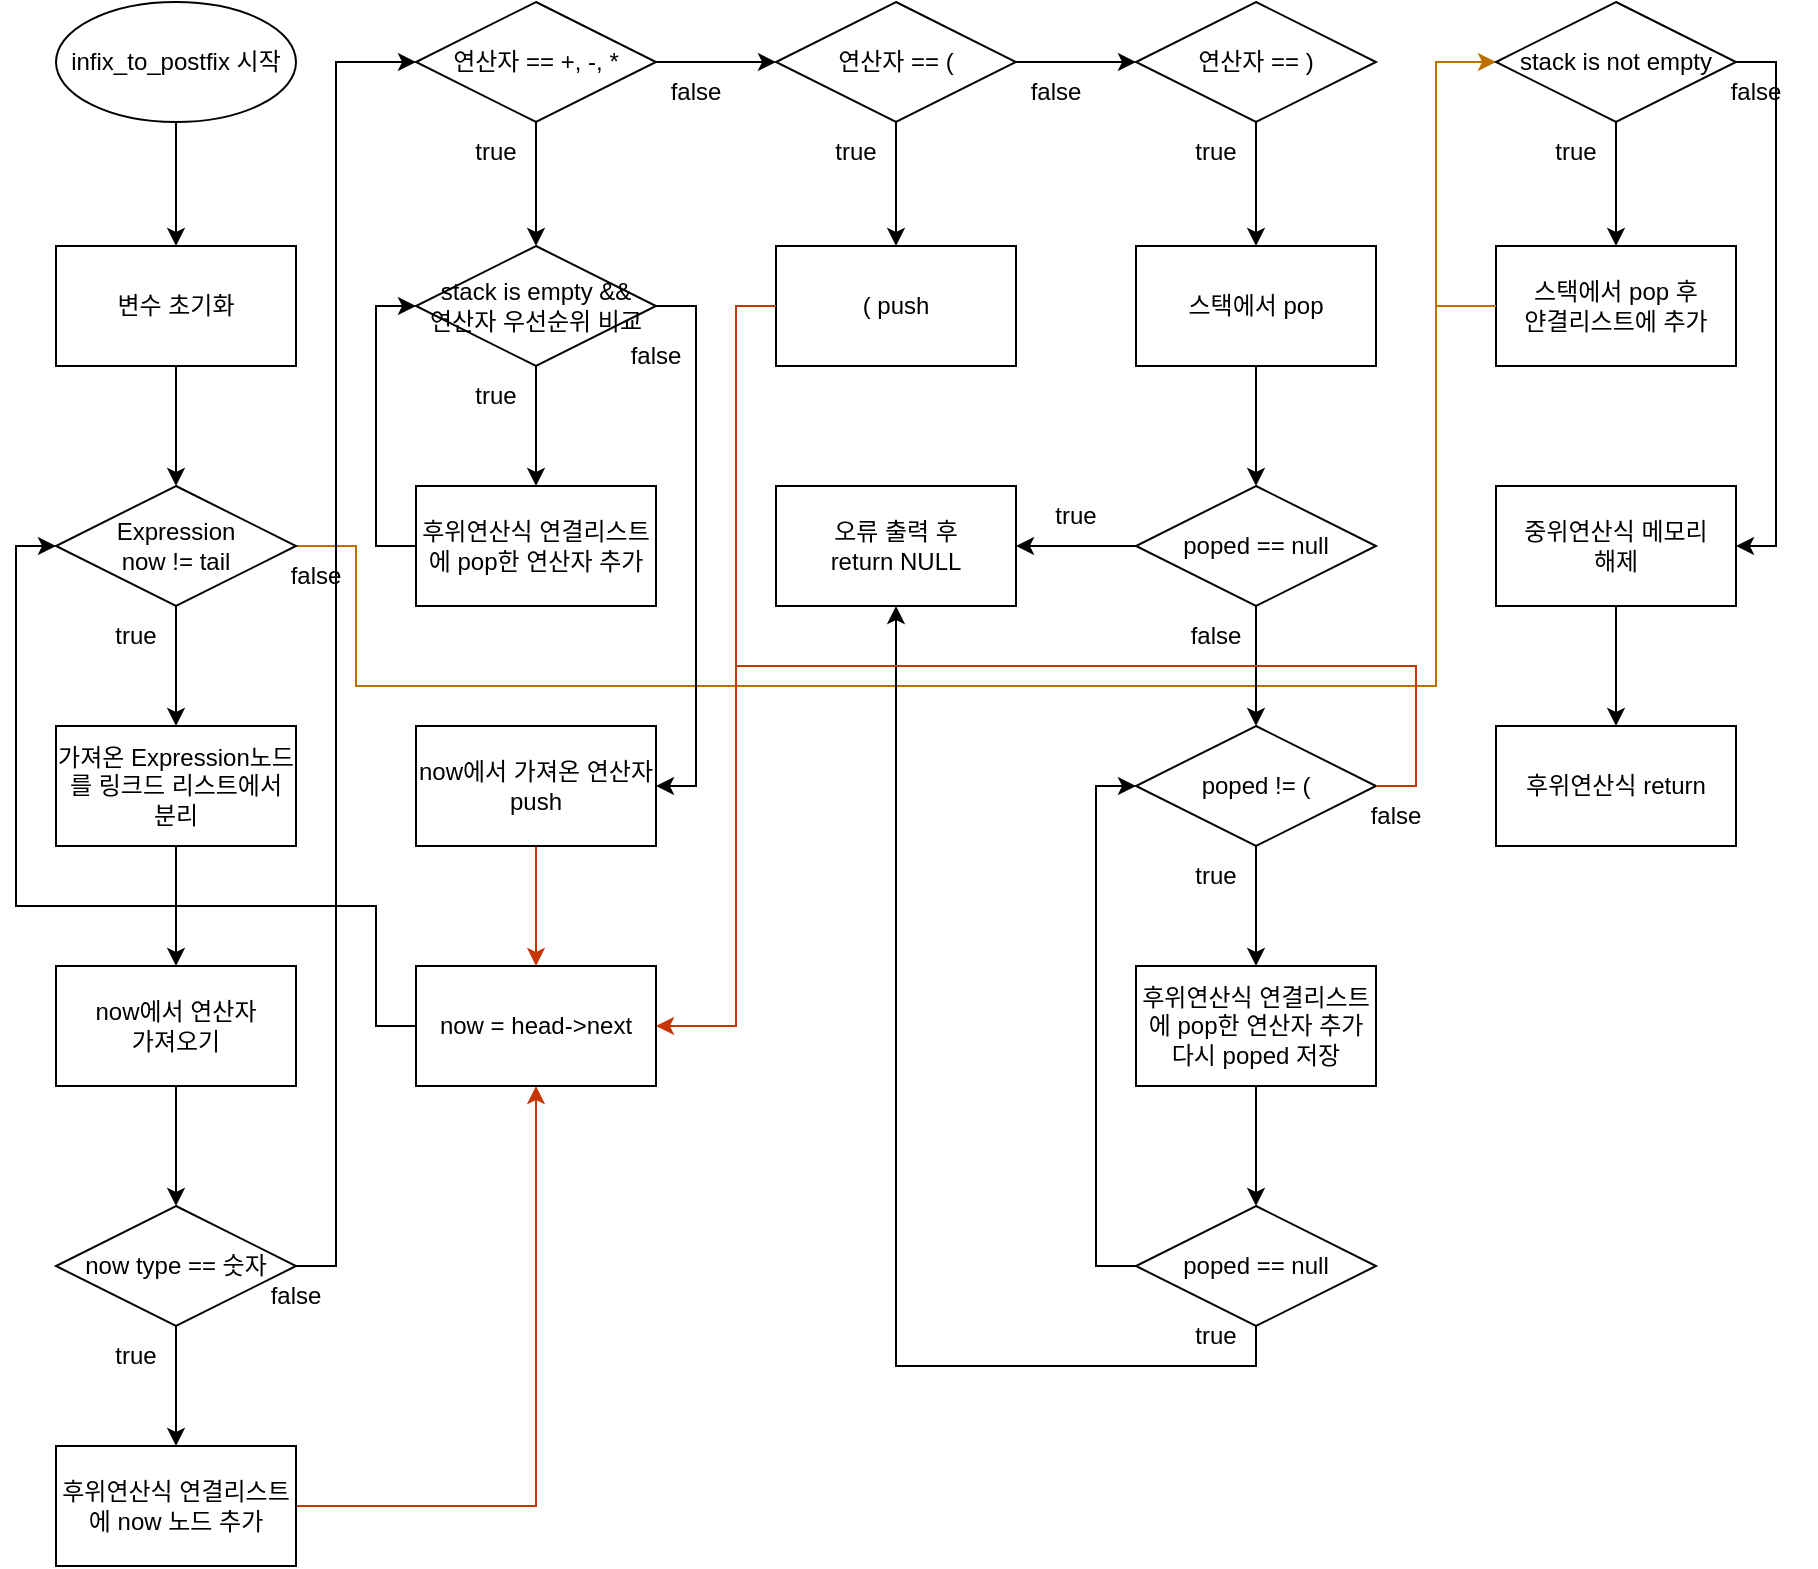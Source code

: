 <mxfile>
    <diagram id="ugpaPNAxpDfUpl22FsLK" name="페이지-1">
        <mxGraphModel dx="1558" dy="974" grid="1" gridSize="10" guides="1" tooltips="1" connect="1" arrows="1" fold="1" page="1" pageScale="1" pageWidth="1600" pageHeight="900" math="0" shadow="0">
            <root>
                <mxCell id="0"/>
                <mxCell id="1" parent="0"/>
                <mxCell id="5" value="" style="edgeStyle=none;html=1;" edge="1" parent="1" source="2" target="4">
                    <mxGeometry relative="1" as="geometry"/>
                </mxCell>
                <mxCell id="2" value="infix_to_postfix 시작" style="ellipse;whiteSpace=wrap;html=1;" vertex="1" parent="1">
                    <mxGeometry x="370" y="59" width="120" height="60" as="geometry"/>
                </mxCell>
                <mxCell id="7" value="" style="edgeStyle=none;html=1;" edge="1" parent="1" source="4" target="6">
                    <mxGeometry relative="1" as="geometry"/>
                </mxCell>
                <mxCell id="4" value="변수 초기화" style="rounded=0;whiteSpace=wrap;html=1;" vertex="1" parent="1">
                    <mxGeometry x="370" y="181" width="120" height="60" as="geometry"/>
                </mxCell>
                <mxCell id="9" value="" style="edgeStyle=none;html=1;" edge="1" parent="1" source="6" target="8">
                    <mxGeometry relative="1" as="geometry"/>
                </mxCell>
                <mxCell id="78" style="edgeStyle=none;rounded=0;html=1;exitX=1;exitY=0.5;exitDx=0;exitDy=0;entryX=0;entryY=0.5;entryDx=0;entryDy=0;fillColor=#f0a30a;strokeColor=#BD7000;" edge="1" parent="1" source="6" target="77">
                    <mxGeometry relative="1" as="geometry">
                        <Array as="points">
                            <mxPoint x="520" y="331"/>
                            <mxPoint x="520" y="401"/>
                            <mxPoint x="1060" y="401"/>
                            <mxPoint x="1060" y="89"/>
                            <mxPoint x="1070" y="89"/>
                        </Array>
                    </mxGeometry>
                </mxCell>
                <mxCell id="6" value="Expression&lt;br&gt;now != tail" style="rhombus;whiteSpace=wrap;html=1;" vertex="1" parent="1">
                    <mxGeometry x="370" y="301" width="120" height="60" as="geometry"/>
                </mxCell>
                <mxCell id="12" value="" style="edgeStyle=none;html=1;" edge="1" parent="1" source="8" target="11">
                    <mxGeometry relative="1" as="geometry"/>
                </mxCell>
                <mxCell id="8" value="가져온 Expression노드를 링크드 리스트에서 분리" style="rounded=0;whiteSpace=wrap;html=1;" vertex="1" parent="1">
                    <mxGeometry x="370" y="421" width="120" height="60" as="geometry"/>
                </mxCell>
                <mxCell id="10" value="true" style="text;html=1;strokeColor=none;fillColor=none;align=center;verticalAlign=middle;whiteSpace=wrap;rounded=0;" vertex="1" parent="1">
                    <mxGeometry x="380" y="361" width="60" height="30" as="geometry"/>
                </mxCell>
                <mxCell id="14" value="" style="edgeStyle=none;html=1;" edge="1" parent="1" source="11" target="13">
                    <mxGeometry relative="1" as="geometry"/>
                </mxCell>
                <mxCell id="11" value="now에서 연산자&lt;br&gt;가져오기" style="rounded=0;whiteSpace=wrap;html=1;" vertex="1" parent="1">
                    <mxGeometry x="370" y="541" width="120" height="60" as="geometry"/>
                </mxCell>
                <mxCell id="16" value="" style="edgeStyle=none;html=1;" edge="1" parent="1" source="13" target="15">
                    <mxGeometry relative="1" as="geometry"/>
                </mxCell>
                <mxCell id="19" style="edgeStyle=none;html=1;entryX=0;entryY=0.5;entryDx=0;entryDy=0;rounded=0;" edge="1" parent="1" source="13" target="17">
                    <mxGeometry relative="1" as="geometry">
                        <Array as="points">
                            <mxPoint x="510" y="691"/>
                            <mxPoint x="510" y="89"/>
                        </Array>
                    </mxGeometry>
                </mxCell>
                <mxCell id="13" value="now type == 숫자" style="rhombus;whiteSpace=wrap;html=1;" vertex="1" parent="1">
                    <mxGeometry x="370" y="661" width="120" height="60" as="geometry"/>
                </mxCell>
                <mxCell id="75" style="edgeStyle=none;rounded=0;html=1;entryX=0.5;entryY=1;entryDx=0;entryDy=0;fillColor=#fa6800;strokeColor=#C73500;" edge="1" parent="1" source="15" target="72">
                    <mxGeometry relative="1" as="geometry">
                        <Array as="points">
                            <mxPoint x="610" y="811"/>
                        </Array>
                    </mxGeometry>
                </mxCell>
                <mxCell id="15" value="후위연산식 연결리스트에 now 노드 추가" style="rounded=0;whiteSpace=wrap;html=1;" vertex="1" parent="1">
                    <mxGeometry x="370" y="781" width="120" height="60" as="geometry"/>
                </mxCell>
                <mxCell id="24" value="" style="edgeStyle=none;rounded=0;html=1;" edge="1" parent="1" source="17" target="23">
                    <mxGeometry relative="1" as="geometry"/>
                </mxCell>
                <mxCell id="36" value="" style="edgeStyle=none;rounded=0;html=1;" edge="1" parent="1" source="17" target="34">
                    <mxGeometry relative="1" as="geometry"/>
                </mxCell>
                <mxCell id="17" value="연산자 == +, -, *" style="rhombus;whiteSpace=wrap;html=1;" vertex="1" parent="1">
                    <mxGeometry x="550" y="59" width="120" height="60" as="geometry"/>
                </mxCell>
                <mxCell id="18" value="true" style="text;html=1;strokeColor=none;fillColor=none;align=center;verticalAlign=middle;whiteSpace=wrap;rounded=0;" vertex="1" parent="1">
                    <mxGeometry x="380" y="721" width="60" height="30" as="geometry"/>
                </mxCell>
                <mxCell id="22" value="false" style="text;html=1;strokeColor=none;fillColor=none;align=center;verticalAlign=middle;whiteSpace=wrap;rounded=0;" vertex="1" parent="1">
                    <mxGeometry x="460" y="691" width="60" height="30" as="geometry"/>
                </mxCell>
                <mxCell id="27" value="" style="edgeStyle=none;rounded=0;html=1;" edge="1" parent="1" source="23" target="26">
                    <mxGeometry relative="1" as="geometry"/>
                </mxCell>
                <mxCell id="31" style="edgeStyle=none;rounded=0;html=1;entryX=1;entryY=0.5;entryDx=0;entryDy=0;" edge="1" parent="1" source="23" target="29">
                    <mxGeometry relative="1" as="geometry">
                        <Array as="points">
                            <mxPoint x="690" y="211"/>
                            <mxPoint x="690" y="451"/>
                        </Array>
                    </mxGeometry>
                </mxCell>
                <mxCell id="23" value="stack is empty &amp;amp;&amp;amp;&lt;br&gt;연산자 우선순위 비교" style="rhombus;whiteSpace=wrap;html=1;" vertex="1" parent="1">
                    <mxGeometry x="550" y="181" width="120" height="60" as="geometry"/>
                </mxCell>
                <mxCell id="25" value="true" style="text;html=1;strokeColor=none;fillColor=none;align=center;verticalAlign=middle;whiteSpace=wrap;rounded=0;" vertex="1" parent="1">
                    <mxGeometry x="560" y="119" width="60" height="30" as="geometry"/>
                </mxCell>
                <mxCell id="28" style="edgeStyle=none;rounded=0;html=1;entryX=0;entryY=0.5;entryDx=0;entryDy=0;" edge="1" parent="1" source="26" target="23">
                    <mxGeometry relative="1" as="geometry">
                        <Array as="points">
                            <mxPoint x="530" y="331"/>
                            <mxPoint x="530" y="211"/>
                        </Array>
                    </mxGeometry>
                </mxCell>
                <mxCell id="26" value="후위연산식 연결리스트에 pop한 연산자 추가" style="rounded=0;whiteSpace=wrap;html=1;" vertex="1" parent="1">
                    <mxGeometry x="550" y="301" width="120" height="60" as="geometry"/>
                </mxCell>
                <mxCell id="73" value="" style="edgeStyle=none;rounded=0;html=1;fillColor=#fa6800;strokeColor=#C73500;" edge="1" parent="1" source="29" target="72">
                    <mxGeometry relative="1" as="geometry"/>
                </mxCell>
                <mxCell id="29" value="now에서 가져온 연산자 push" style="rounded=0;whiteSpace=wrap;html=1;" vertex="1" parent="1">
                    <mxGeometry x="550" y="421" width="120" height="60" as="geometry"/>
                </mxCell>
                <mxCell id="32" value="true" style="text;html=1;strokeColor=none;fillColor=none;align=center;verticalAlign=middle;whiteSpace=wrap;rounded=0;" vertex="1" parent="1">
                    <mxGeometry x="560" y="241" width="60" height="30" as="geometry"/>
                </mxCell>
                <mxCell id="33" value="false" style="text;html=1;strokeColor=none;fillColor=none;align=center;verticalAlign=middle;whiteSpace=wrap;rounded=0;" vertex="1" parent="1">
                    <mxGeometry x="640" y="221" width="60" height="30" as="geometry"/>
                </mxCell>
                <mxCell id="40" value="" style="edgeStyle=none;rounded=0;html=1;" edge="1" parent="1" source="34" target="39">
                    <mxGeometry relative="1" as="geometry"/>
                </mxCell>
                <mxCell id="44" value="" style="edgeStyle=none;rounded=0;html=1;" edge="1" parent="1" source="34" target="43">
                    <mxGeometry relative="1" as="geometry"/>
                </mxCell>
                <mxCell id="34" value="연산자 == (" style="rhombus;whiteSpace=wrap;html=1;" vertex="1" parent="1">
                    <mxGeometry x="730" y="59" width="120" height="60" as="geometry"/>
                </mxCell>
                <mxCell id="37" value="false" style="text;html=1;strokeColor=none;fillColor=none;align=center;verticalAlign=middle;whiteSpace=wrap;rounded=0;" vertex="1" parent="1">
                    <mxGeometry x="660" y="89" width="60" height="30" as="geometry"/>
                </mxCell>
                <mxCell id="39" value="( push" style="rounded=0;whiteSpace=wrap;html=1;" vertex="1" parent="1">
                    <mxGeometry x="730" y="181" width="120" height="60" as="geometry"/>
                </mxCell>
                <mxCell id="41" value="true" style="text;html=1;strokeColor=none;fillColor=none;align=center;verticalAlign=middle;whiteSpace=wrap;rounded=0;" vertex="1" parent="1">
                    <mxGeometry x="740" y="119" width="60" height="30" as="geometry"/>
                </mxCell>
                <mxCell id="42" value="" style="endArrow=none;html=1;rounded=0;fillColor=#fa6800;strokeColor=#C73500;entryX=0;entryY=0.5;entryDx=0;entryDy=0;" edge="1" parent="1" target="39">
                    <mxGeometry width="50" height="50" relative="1" as="geometry">
                        <mxPoint x="710" y="511" as="sourcePoint"/>
                        <mxPoint x="720" y="271.0" as="targetPoint"/>
                        <Array as="points">
                            <mxPoint x="710" y="391"/>
                            <mxPoint x="710" y="211"/>
                        </Array>
                    </mxGeometry>
                </mxCell>
                <mxCell id="47" value="" style="edgeStyle=none;rounded=0;html=1;" edge="1" parent="1" source="43" target="46">
                    <mxGeometry relative="1" as="geometry"/>
                </mxCell>
                <mxCell id="43" value="연산자 == )" style="rhombus;whiteSpace=wrap;html=1;" vertex="1" parent="1">
                    <mxGeometry x="910" y="59" width="120" height="60" as="geometry"/>
                </mxCell>
                <mxCell id="45" value="false" style="text;html=1;strokeColor=none;fillColor=none;align=center;verticalAlign=middle;whiteSpace=wrap;rounded=0;" vertex="1" parent="1">
                    <mxGeometry x="840" y="89" width="60" height="30" as="geometry"/>
                </mxCell>
                <mxCell id="50" value="" style="edgeStyle=none;rounded=0;html=1;" edge="1" parent="1" source="46" target="49">
                    <mxGeometry relative="1" as="geometry"/>
                </mxCell>
                <mxCell id="46" value="스택에서 pop" style="rounded=0;whiteSpace=wrap;html=1;" vertex="1" parent="1">
                    <mxGeometry x="910" y="181" width="120" height="60" as="geometry"/>
                </mxCell>
                <mxCell id="48" value="true" style="text;html=1;strokeColor=none;fillColor=none;align=center;verticalAlign=middle;whiteSpace=wrap;rounded=0;" vertex="1" parent="1">
                    <mxGeometry x="920" y="119" width="60" height="30" as="geometry"/>
                </mxCell>
                <mxCell id="52" value="" style="edgeStyle=none;rounded=0;html=1;" edge="1" parent="1" source="49" target="51">
                    <mxGeometry relative="1" as="geometry"/>
                </mxCell>
                <mxCell id="55" value="" style="edgeStyle=none;rounded=0;html=1;" edge="1" parent="1" source="49" target="54">
                    <mxGeometry relative="1" as="geometry"/>
                </mxCell>
                <mxCell id="49" value="poped == null" style="rhombus;whiteSpace=wrap;html=1;" vertex="1" parent="1">
                    <mxGeometry x="910" y="301" width="120" height="60" as="geometry"/>
                </mxCell>
                <mxCell id="51" value="오류 출력 후&lt;br&gt;return NULL" style="rounded=0;whiteSpace=wrap;html=1;" vertex="1" parent="1">
                    <mxGeometry x="730" y="301" width="120" height="60" as="geometry"/>
                </mxCell>
                <mxCell id="53" value="true" style="text;html=1;strokeColor=none;fillColor=none;align=center;verticalAlign=middle;whiteSpace=wrap;rounded=0;" vertex="1" parent="1">
                    <mxGeometry x="850" y="301" width="60" height="30" as="geometry"/>
                </mxCell>
                <mxCell id="60" value="" style="edgeStyle=none;rounded=0;html=1;" edge="1" parent="1" source="54" target="59">
                    <mxGeometry relative="1" as="geometry"/>
                </mxCell>
                <mxCell id="54" value="poped != (" style="rhombus;whiteSpace=wrap;html=1;" vertex="1" parent="1">
                    <mxGeometry x="910" y="421" width="120" height="60" as="geometry"/>
                </mxCell>
                <mxCell id="57" value="false" style="text;html=1;strokeColor=none;fillColor=none;align=center;verticalAlign=middle;whiteSpace=wrap;rounded=0;" vertex="1" parent="1">
                    <mxGeometry x="920" y="361" width="60" height="30" as="geometry"/>
                </mxCell>
                <mxCell id="63" value="" style="edgeStyle=none;rounded=0;html=1;" edge="1" parent="1" source="59" target="62">
                    <mxGeometry relative="1" as="geometry"/>
                </mxCell>
                <mxCell id="59" value="후위연산식 연결리스트에 pop한 연산자 추가&lt;br&gt;다시 poped 저장" style="rounded=0;whiteSpace=wrap;html=1;" vertex="1" parent="1">
                    <mxGeometry x="910" y="541" width="120" height="60" as="geometry"/>
                </mxCell>
                <mxCell id="61" value="true" style="text;html=1;strokeColor=none;fillColor=none;align=center;verticalAlign=middle;whiteSpace=wrap;rounded=0;" vertex="1" parent="1">
                    <mxGeometry x="920" y="481" width="60" height="30" as="geometry"/>
                </mxCell>
                <mxCell id="64" style="edgeStyle=none;rounded=0;html=1;entryX=0.5;entryY=1;entryDx=0;entryDy=0;exitX=0.5;exitY=1;exitDx=0;exitDy=0;" edge="1" parent="1" source="62" target="51">
                    <mxGeometry relative="1" as="geometry">
                        <Array as="points">
                            <mxPoint x="970" y="741"/>
                            <mxPoint x="790" y="741"/>
                        </Array>
                    </mxGeometry>
                </mxCell>
                <mxCell id="67" style="edgeStyle=none;rounded=0;html=1;exitX=0;exitY=0.5;exitDx=0;exitDy=0;entryX=0;entryY=0.5;entryDx=0;entryDy=0;" edge="1" parent="1" source="62" target="54">
                    <mxGeometry relative="1" as="geometry">
                        <Array as="points">
                            <mxPoint x="890" y="691"/>
                            <mxPoint x="890" y="451"/>
                        </Array>
                    </mxGeometry>
                </mxCell>
                <mxCell id="62" value="poped == null" style="rhombus;whiteSpace=wrap;html=1;" vertex="1" parent="1">
                    <mxGeometry x="910" y="661" width="120" height="60" as="geometry"/>
                </mxCell>
                <mxCell id="65" value="true" style="text;html=1;strokeColor=none;fillColor=none;align=center;verticalAlign=middle;whiteSpace=wrap;rounded=0;" vertex="1" parent="1">
                    <mxGeometry x="920" y="711" width="60" height="30" as="geometry"/>
                </mxCell>
                <mxCell id="70" value="" style="endArrow=none;html=1;rounded=0;fillColor=#fa6800;strokeColor=#C73500;entryX=1;entryY=0.5;entryDx=0;entryDy=0;" edge="1" parent="1" target="54">
                    <mxGeometry width="50" height="50" relative="1" as="geometry">
                        <mxPoint x="710" y="391" as="sourcePoint"/>
                        <mxPoint x="740" y="221" as="targetPoint"/>
                        <Array as="points">
                            <mxPoint x="1050" y="391"/>
                            <mxPoint x="1050" y="451"/>
                        </Array>
                    </mxGeometry>
                </mxCell>
                <mxCell id="71" value="false" style="text;html=1;strokeColor=none;fillColor=none;align=center;verticalAlign=middle;whiteSpace=wrap;rounded=0;" vertex="1" parent="1">
                    <mxGeometry x="1010" y="451" width="60" height="30" as="geometry"/>
                </mxCell>
                <mxCell id="76" style="edgeStyle=none;rounded=0;html=1;entryX=0;entryY=0.5;entryDx=0;entryDy=0;exitX=0;exitY=0.5;exitDx=0;exitDy=0;" edge="1" parent="1" source="72" target="6">
                    <mxGeometry relative="1" as="geometry">
                        <Array as="points">
                            <mxPoint x="530" y="571"/>
                            <mxPoint x="530" y="511"/>
                            <mxPoint x="350" y="511"/>
                            <mxPoint x="350" y="331"/>
                        </Array>
                    </mxGeometry>
                </mxCell>
                <mxCell id="72" value="now = head-&amp;gt;next" style="rounded=0;whiteSpace=wrap;html=1;" vertex="1" parent="1">
                    <mxGeometry x="550" y="541" width="120" height="60" as="geometry"/>
                </mxCell>
                <mxCell id="74" value="" style="edgeStyle=none;rounded=0;html=1;entryX=1;entryY=0.5;entryDx=0;entryDy=0;fillColor=#fa6800;strokeColor=#C73500;" edge="1" parent="1" target="72">
                    <mxGeometry relative="1" as="geometry">
                        <mxPoint x="710" y="511.0" as="sourcePoint"/>
                        <mxPoint x="710" y="571" as="targetPoint"/>
                        <Array as="points">
                            <mxPoint x="710" y="571"/>
                        </Array>
                    </mxGeometry>
                </mxCell>
                <mxCell id="81" value="" style="edgeStyle=none;rounded=0;html=1;" edge="1" parent="1" source="77" target="80">
                    <mxGeometry relative="1" as="geometry"/>
                </mxCell>
                <mxCell id="88" style="edgeStyle=none;rounded=0;html=1;entryX=1;entryY=0.5;entryDx=0;entryDy=0;" edge="1" parent="1" source="77" target="84">
                    <mxGeometry relative="1" as="geometry">
                        <Array as="points">
                            <mxPoint x="1230" y="89"/>
                            <mxPoint x="1230" y="331"/>
                        </Array>
                    </mxGeometry>
                </mxCell>
                <mxCell id="77" value="stack is not empty" style="rhombus;whiteSpace=wrap;html=1;" vertex="1" parent="1">
                    <mxGeometry x="1090" y="59" width="120" height="60" as="geometry"/>
                </mxCell>
                <mxCell id="79" value="false" style="text;html=1;strokeColor=none;fillColor=none;align=center;verticalAlign=middle;whiteSpace=wrap;rounded=0;" vertex="1" parent="1">
                    <mxGeometry x="470" y="331" width="60" height="30" as="geometry"/>
                </mxCell>
                <mxCell id="80" value="스택에서 pop 후&lt;br&gt;얀결리스트에 추가" style="rounded=0;whiteSpace=wrap;html=1;" vertex="1" parent="1">
                    <mxGeometry x="1090" y="181" width="120" height="60" as="geometry"/>
                </mxCell>
                <mxCell id="83" value="" style="endArrow=none;html=1;exitX=0;exitY=0.5;exitDx=0;exitDy=0;fillColor=#f0a30a;strokeColor=#BD7000;" edge="1" parent="1" source="80">
                    <mxGeometry width="50" height="50" relative="1" as="geometry">
                        <mxPoint x="1100" y="201" as="sourcePoint"/>
                        <mxPoint x="1060" y="211" as="targetPoint"/>
                    </mxGeometry>
                </mxCell>
                <mxCell id="87" value="" style="edgeStyle=none;rounded=0;html=1;" edge="1" parent="1" source="84" target="86">
                    <mxGeometry relative="1" as="geometry"/>
                </mxCell>
                <mxCell id="84" value="중위연산식 메모리&lt;br&gt;해제" style="rounded=0;whiteSpace=wrap;html=1;" vertex="1" parent="1">
                    <mxGeometry x="1090" y="301" width="120" height="60" as="geometry"/>
                </mxCell>
                <mxCell id="86" value="후위연산식 return" style="rounded=0;whiteSpace=wrap;html=1;" vertex="1" parent="1">
                    <mxGeometry x="1090" y="421" width="120" height="60" as="geometry"/>
                </mxCell>
                <mxCell id="89" value="false" style="text;html=1;strokeColor=none;fillColor=none;align=center;verticalAlign=middle;whiteSpace=wrap;rounded=0;" vertex="1" parent="1">
                    <mxGeometry x="1190" y="89" width="60" height="30" as="geometry"/>
                </mxCell>
                <mxCell id="90" value="true" style="text;html=1;strokeColor=none;fillColor=none;align=center;verticalAlign=middle;whiteSpace=wrap;rounded=0;" vertex="1" parent="1">
                    <mxGeometry x="1100" y="119" width="60" height="30" as="geometry"/>
                </mxCell>
            </root>
        </mxGraphModel>
    </diagram>
</mxfile>